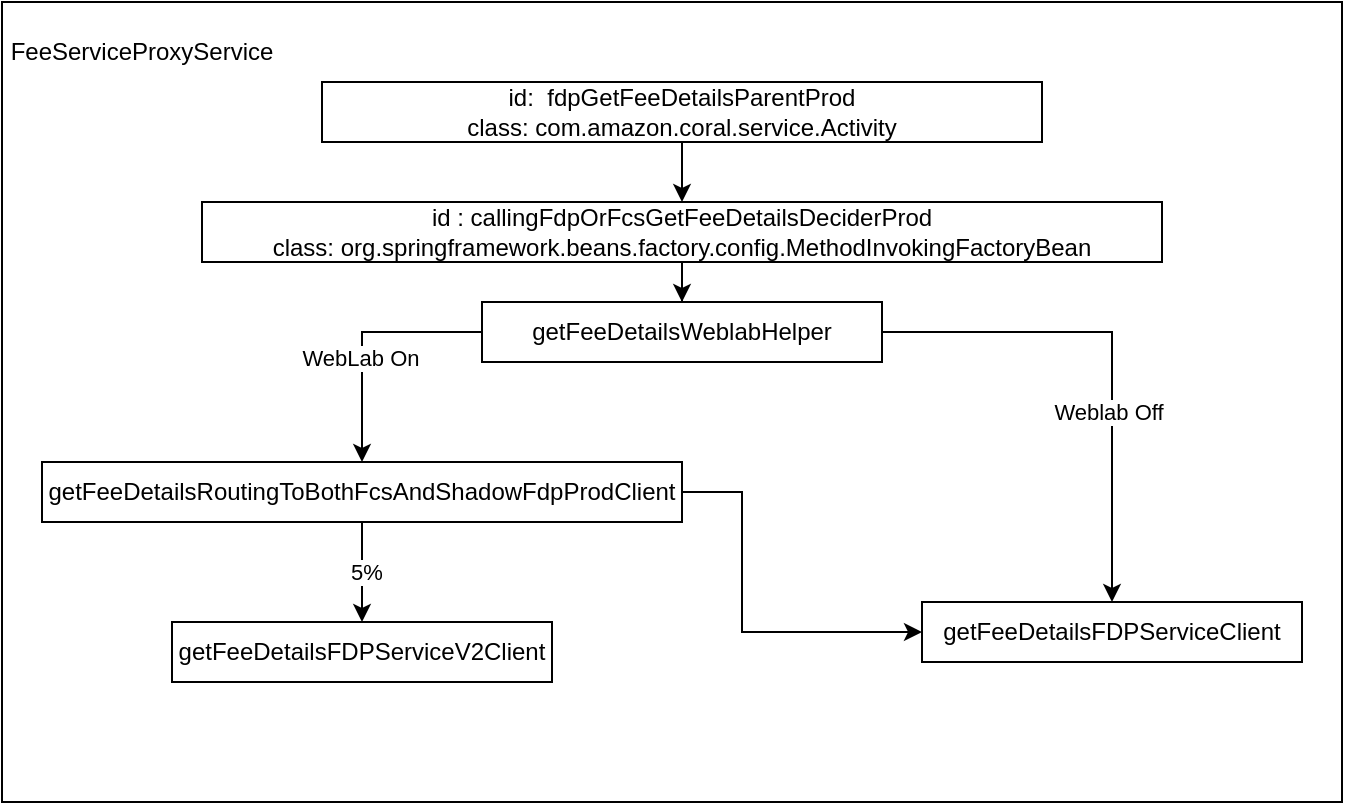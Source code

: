 <mxfile version="15.5.2" type="github">
  <diagram id="C5RBs43oDa-KdzZeNtuy" name="Page-1">
    <mxGraphModel dx="1341" dy="739" grid="1" gridSize="10" guides="1" tooltips="1" connect="1" arrows="1" fold="1" page="1" pageScale="1" pageWidth="827" pageHeight="1169" math="0" shadow="0">
      <root>
        <mxCell id="WIyWlLk6GJQsqaUBKTNV-0" />
        <mxCell id="WIyWlLk6GJQsqaUBKTNV-1" parent="WIyWlLk6GJQsqaUBKTNV-0" />
        <mxCell id="fKOOHy5h0nJEQBp-Pf1Z-2" value="" style="rounded=0;whiteSpace=wrap;html=1;" vertex="1" parent="WIyWlLk6GJQsqaUBKTNV-1">
          <mxGeometry x="50" y="170" width="670" height="400" as="geometry" />
        </mxCell>
        <mxCell id="fKOOHy5h0nJEQBp-Pf1Z-3" value="FeeServiceProxyService" style="text;html=1;strokeColor=none;fillColor=none;align=center;verticalAlign=middle;whiteSpace=wrap;rounded=0;" vertex="1" parent="WIyWlLk6GJQsqaUBKTNV-1">
          <mxGeometry x="90" y="180" width="60" height="30" as="geometry" />
        </mxCell>
        <mxCell id="fKOOHy5h0nJEQBp-Pf1Z-7" value="" style="edgeStyle=orthogonalEdgeStyle;rounded=0;orthogonalLoop=1;jettySize=auto;html=1;" edge="1" parent="WIyWlLk6GJQsqaUBKTNV-1" source="fKOOHy5h0nJEQBp-Pf1Z-5" target="fKOOHy5h0nJEQBp-Pf1Z-6">
          <mxGeometry relative="1" as="geometry" />
        </mxCell>
        <mxCell id="fKOOHy5h0nJEQBp-Pf1Z-5" value="&lt;div&gt;&lt;span&gt;&lt;span class=&quot;s&quot;&gt;id: &lt;span style=&quot;white-space: pre&quot;&gt;	&lt;/span&gt;fdpGetFeeDetailsParentProd&lt;/span&gt;&lt;/span&gt;&lt;/div&gt;&lt;div&gt;&lt;span&gt;&lt;span class=&quot;s&quot;&gt;class:&lt;/span&gt;&lt;/span&gt;&lt;span&gt;&lt;span class=&quot;s&quot;&gt;&lt;span&gt;&lt;span class=&quot;s&quot;&gt;&lt;span style=&quot;white-space: pre&quot;&gt;	&lt;/span&gt;com.amazon.coral.service.Activity&lt;/span&gt;&lt;/span&gt;&lt;/span&gt;&lt;/span&gt;&lt;/div&gt;" style="rounded=0;whiteSpace=wrap;html=1;" vertex="1" parent="WIyWlLk6GJQsqaUBKTNV-1">
          <mxGeometry x="210" y="210" width="360" height="30" as="geometry" />
        </mxCell>
        <mxCell id="fKOOHy5h0nJEQBp-Pf1Z-15" style="edgeStyle=orthogonalEdgeStyle;rounded=0;orthogonalLoop=1;jettySize=auto;html=1;exitX=0.5;exitY=1;exitDx=0;exitDy=0;" edge="1" parent="WIyWlLk6GJQsqaUBKTNV-1" source="fKOOHy5h0nJEQBp-Pf1Z-6" target="fKOOHy5h0nJEQBp-Pf1Z-10">
          <mxGeometry relative="1" as="geometry" />
        </mxCell>
        <mxCell id="fKOOHy5h0nJEQBp-Pf1Z-6" value="&lt;div&gt;&lt;span&gt;&lt;span class=&quot;s&quot;&gt;id :&lt;span style=&quot;white-space: pre&quot;&gt;	&lt;/span&gt;callingFdpOrFcsGetFeeDetailsDeciderProd&lt;/span&gt;&lt;/span&gt;&lt;/div&gt;&lt;div&gt;&lt;span&gt;&lt;span class=&quot;s&quot;&gt;class:&lt;/span&gt;&lt;/span&gt;&lt;span&gt;&lt;span class=&quot;s&quot;&gt;&lt;span&gt;&lt;span class=&quot;s&quot;&gt;&lt;span style=&quot;white-space: pre&quot;&gt;	&lt;/span&gt;org.springframework.beans.factory.config.MethodInvokingFactoryBean&lt;/span&gt;&lt;/span&gt;&lt;/span&gt;&lt;/span&gt;&lt;/div&gt;" style="rounded=0;whiteSpace=wrap;html=1;" vertex="1" parent="WIyWlLk6GJQsqaUBKTNV-1">
          <mxGeometry x="150" y="270" width="480" height="30" as="geometry" />
        </mxCell>
        <mxCell id="fKOOHy5h0nJEQBp-Pf1Z-21" style="edgeStyle=orthogonalEdgeStyle;rounded=0;orthogonalLoop=1;jettySize=auto;html=1;exitX=0.5;exitY=1;exitDx=0;exitDy=0;entryX=0.5;entryY=0;entryDx=0;entryDy=0;" edge="1" parent="WIyWlLk6GJQsqaUBKTNV-1" source="fKOOHy5h0nJEQBp-Pf1Z-8" target="fKOOHy5h0nJEQBp-Pf1Z-20">
          <mxGeometry relative="1" as="geometry" />
        </mxCell>
        <mxCell id="fKOOHy5h0nJEQBp-Pf1Z-23" value="5%" style="edgeLabel;html=1;align=center;verticalAlign=middle;resizable=0;points=[];" vertex="1" connectable="0" parent="fKOOHy5h0nJEQBp-Pf1Z-21">
          <mxGeometry y="2" relative="1" as="geometry">
            <mxPoint as="offset" />
          </mxGeometry>
        </mxCell>
        <mxCell id="fKOOHy5h0nJEQBp-Pf1Z-22" style="edgeStyle=orthogonalEdgeStyle;rounded=0;orthogonalLoop=1;jettySize=auto;html=1;exitX=1;exitY=0.5;exitDx=0;exitDy=0;entryX=0;entryY=0.5;entryDx=0;entryDy=0;" edge="1" parent="WIyWlLk6GJQsqaUBKTNV-1" source="fKOOHy5h0nJEQBp-Pf1Z-8" target="fKOOHy5h0nJEQBp-Pf1Z-9">
          <mxGeometry relative="1" as="geometry">
            <Array as="points">
              <mxPoint x="420" y="415" />
              <mxPoint x="420" y="485" />
            </Array>
          </mxGeometry>
        </mxCell>
        <mxCell id="fKOOHy5h0nJEQBp-Pf1Z-8" value="&lt;div&gt;&lt;span&gt;&lt;span class=&quot;s&quot;&gt;getFeeDetailsRoutingToBothFcsAndShadowFdpProdClient&lt;/span&gt;&lt;/span&gt;&lt;/div&gt;" style="rounded=0;whiteSpace=wrap;html=1;" vertex="1" parent="WIyWlLk6GJQsqaUBKTNV-1">
          <mxGeometry x="70" y="400" width="320" height="30" as="geometry" />
        </mxCell>
        <mxCell id="fKOOHy5h0nJEQBp-Pf1Z-9" value="&lt;div&gt;&lt;span&gt;&lt;span class=&quot;s&quot;&gt;getFeeDetailsFDPServiceClient&lt;/span&gt;&lt;/span&gt;&lt;br&gt;&lt;/div&gt;" style="rounded=0;whiteSpace=wrap;html=1;" vertex="1" parent="WIyWlLk6GJQsqaUBKTNV-1">
          <mxGeometry x="510" y="470" width="190" height="30" as="geometry" />
        </mxCell>
        <mxCell id="fKOOHy5h0nJEQBp-Pf1Z-16" value="" style="edgeStyle=orthogonalEdgeStyle;rounded=0;orthogonalLoop=1;jettySize=auto;html=1;" edge="1" parent="WIyWlLk6GJQsqaUBKTNV-1" source="fKOOHy5h0nJEQBp-Pf1Z-10" target="fKOOHy5h0nJEQBp-Pf1Z-8">
          <mxGeometry relative="1" as="geometry">
            <Array as="points">
              <mxPoint x="230" y="335" />
            </Array>
          </mxGeometry>
        </mxCell>
        <mxCell id="fKOOHy5h0nJEQBp-Pf1Z-18" value="WebLab On" style="edgeLabel;html=1;align=center;verticalAlign=middle;resizable=0;points=[];" vertex="1" connectable="0" parent="fKOOHy5h0nJEQBp-Pf1Z-16">
          <mxGeometry x="0.171" y="-1" relative="1" as="geometry">
            <mxPoint as="offset" />
          </mxGeometry>
        </mxCell>
        <mxCell id="fKOOHy5h0nJEQBp-Pf1Z-17" style="edgeStyle=orthogonalEdgeStyle;rounded=0;orthogonalLoop=1;jettySize=auto;html=1;" edge="1" parent="WIyWlLk6GJQsqaUBKTNV-1" source="fKOOHy5h0nJEQBp-Pf1Z-10" target="fKOOHy5h0nJEQBp-Pf1Z-9">
          <mxGeometry relative="1" as="geometry" />
        </mxCell>
        <mxCell id="fKOOHy5h0nJEQBp-Pf1Z-19" value="Weblab Off" style="edgeLabel;html=1;align=center;verticalAlign=middle;resizable=0;points=[];" vertex="1" connectable="0" parent="fKOOHy5h0nJEQBp-Pf1Z-17">
          <mxGeometry x="0.235" y="-2" relative="1" as="geometry">
            <mxPoint as="offset" />
          </mxGeometry>
        </mxCell>
        <mxCell id="fKOOHy5h0nJEQBp-Pf1Z-10" value="&lt;span&gt;&lt;span class=&quot;s&quot;&gt;getFeeDetailsWeblabHelper&lt;/span&gt;&lt;/span&gt;" style="rounded=0;whiteSpace=wrap;html=1;" vertex="1" parent="WIyWlLk6GJQsqaUBKTNV-1">
          <mxGeometry x="290" y="320" width="200" height="30" as="geometry" />
        </mxCell>
        <mxCell id="fKOOHy5h0nJEQBp-Pf1Z-20" value="&lt;div&gt;&lt;span&gt;&lt;span class=&quot;s&quot;&gt;getFeeDetailsFDPServiceV2Client&lt;/span&gt;&lt;/span&gt;&lt;br&gt;&lt;/div&gt;" style="rounded=0;whiteSpace=wrap;html=1;" vertex="1" parent="WIyWlLk6GJQsqaUBKTNV-1">
          <mxGeometry x="135" y="480" width="190" height="30" as="geometry" />
        </mxCell>
      </root>
    </mxGraphModel>
  </diagram>
</mxfile>
